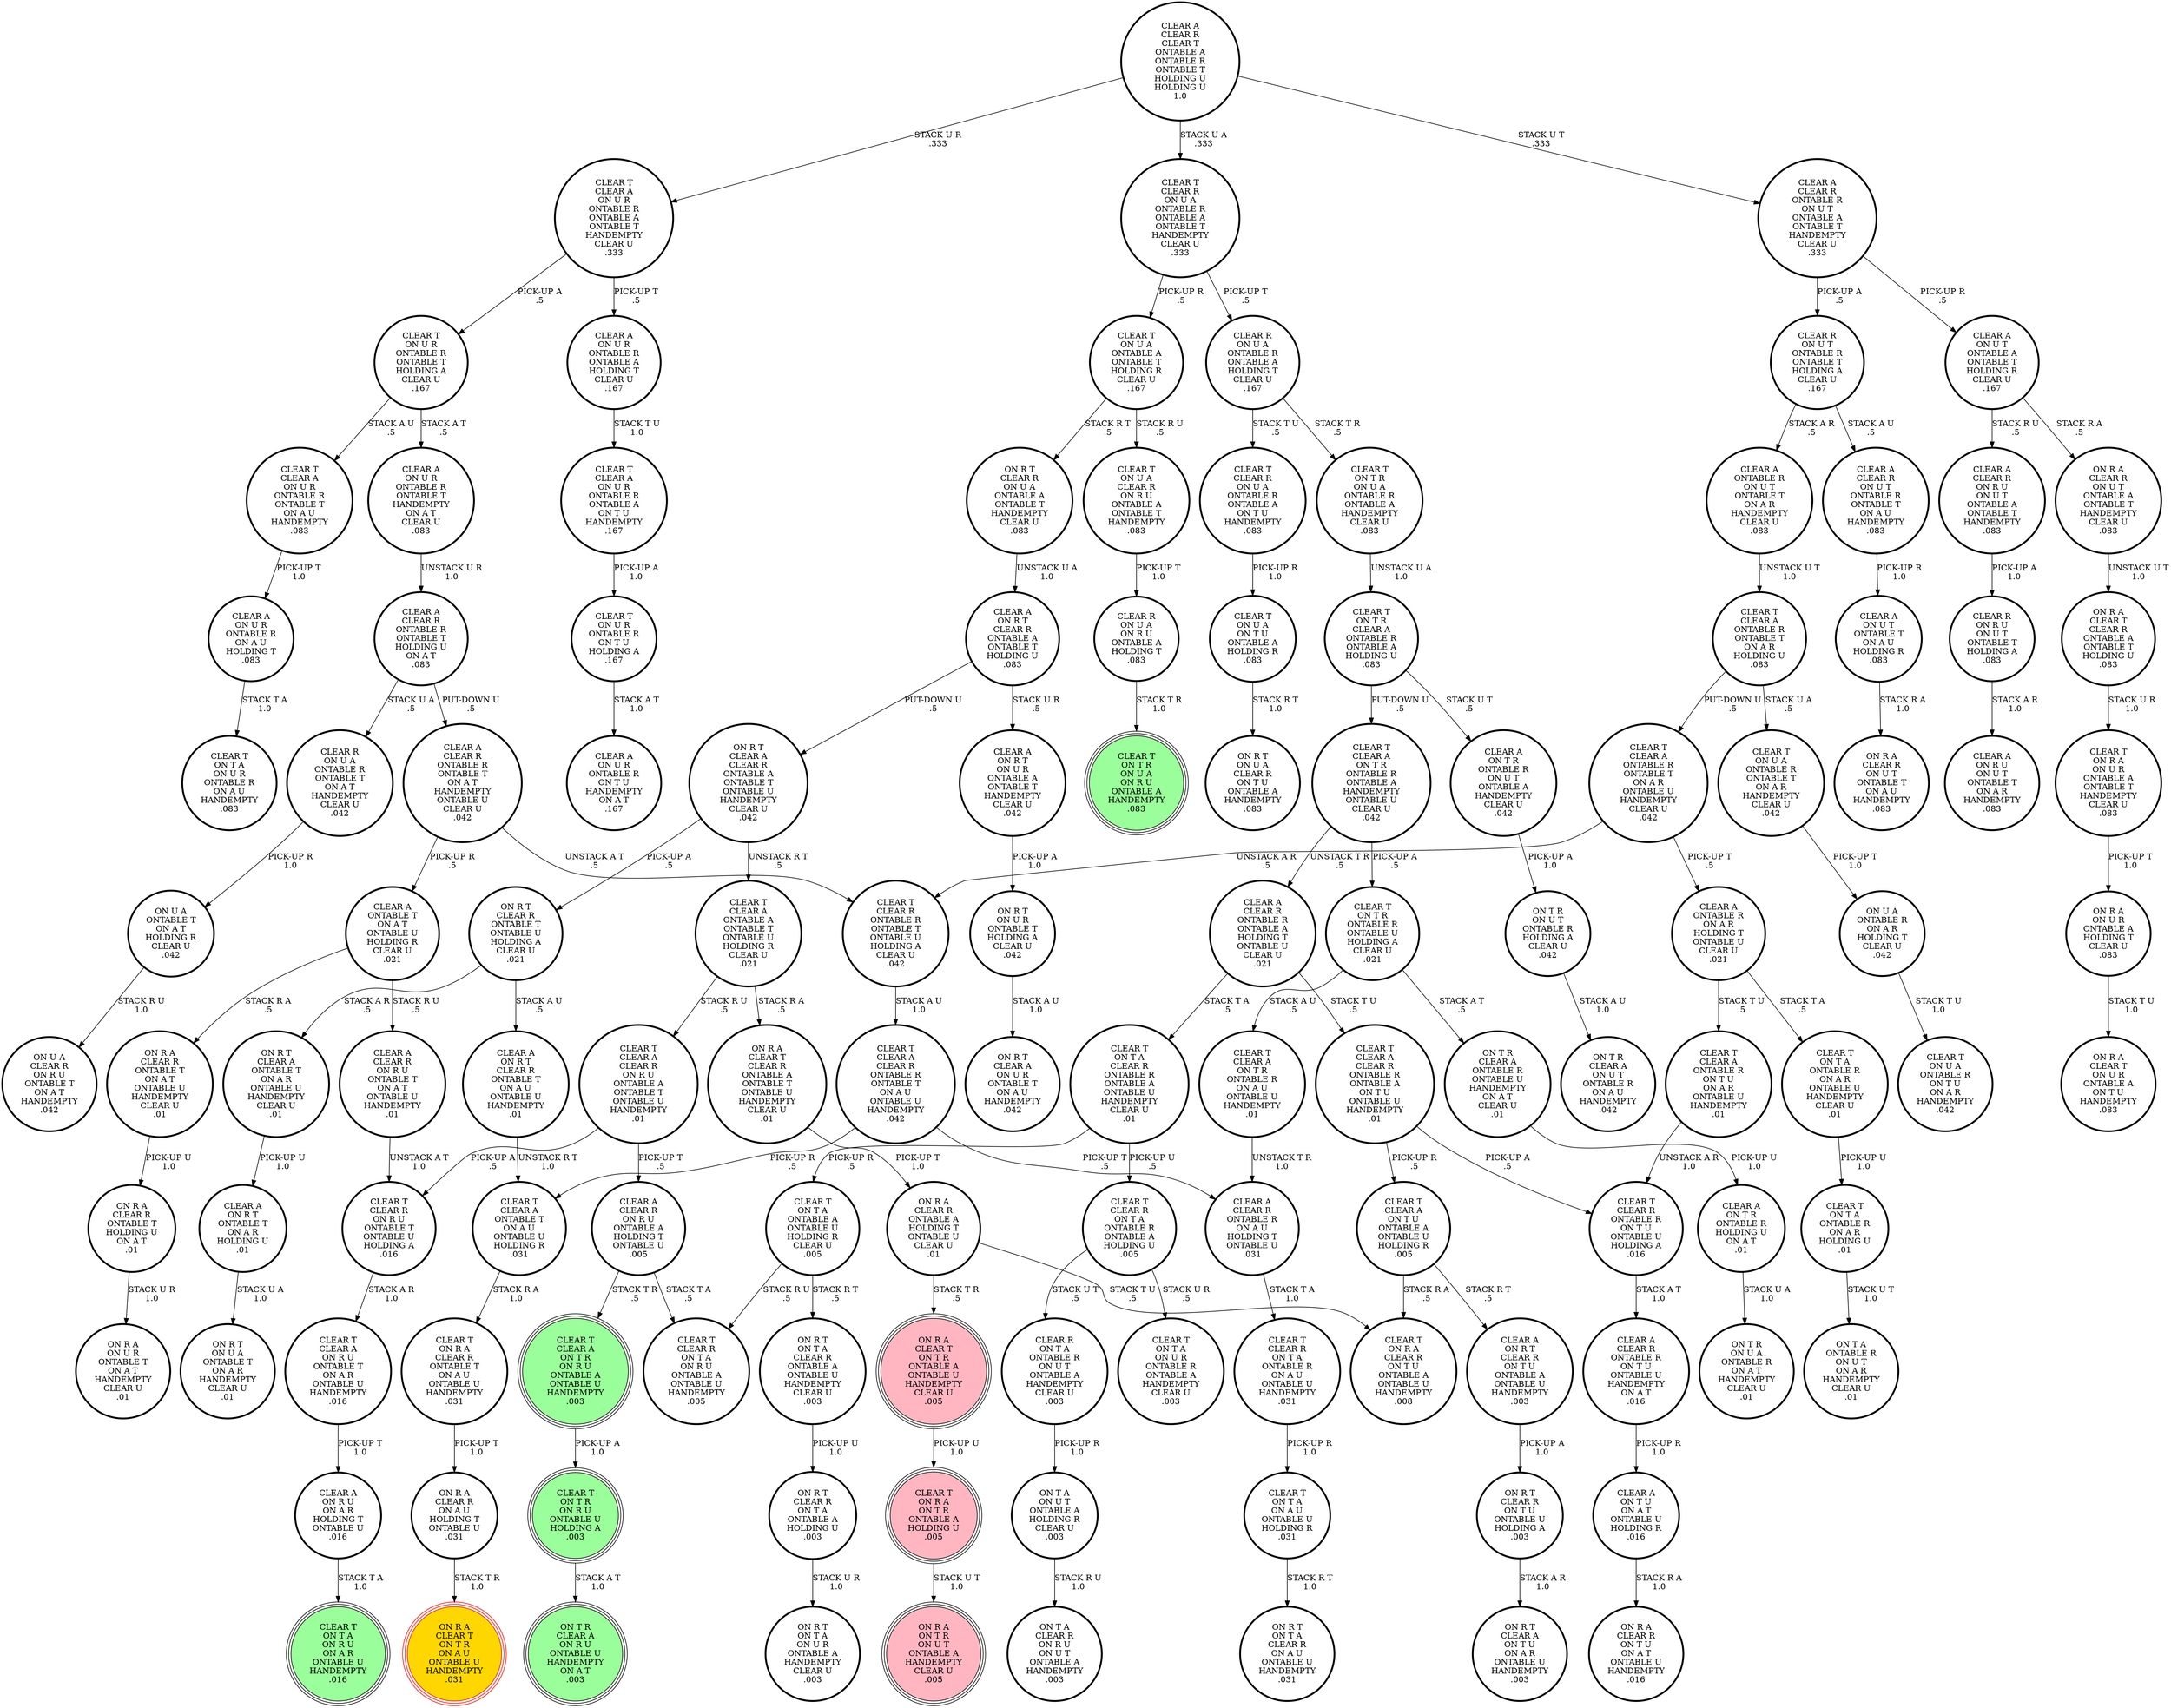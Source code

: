 digraph {
"CLEAR A\nON U R\nONTABLE R\nON A U\nHOLDING T\n.083\n" -> "CLEAR T\nON T A\nON U R\nONTABLE R\nON A U\nHANDEMPTY\n.083\n"[label="STACK T A\n1.0\n"];
"CLEAR T\nCLEAR A\nCLEAR R\nONTABLE R\nONTABLE A\nON T U\nONTABLE U\nHANDEMPTY\n.01\n" -> "CLEAR T\nCLEAR A\nON T U\nONTABLE A\nONTABLE U\nHOLDING R\n.005\n"[label="PICK-UP R\n.5\n"];
"CLEAR T\nCLEAR A\nCLEAR R\nONTABLE R\nONTABLE A\nON T U\nONTABLE U\nHANDEMPTY\n.01\n" -> "CLEAR T\nCLEAR R\nONTABLE R\nON T U\nONTABLE U\nHOLDING A\n.016\n"[label="PICK-UP A\n.5\n"];
"CLEAR A\nCLEAR R\nONTABLE R\nON T U\nONTABLE U\nHANDEMPTY\nON A T\n.016\n" -> "CLEAR A\nON T U\nON A T\nONTABLE U\nHOLDING R\n.016\n"[label="PICK-UP R\n1.0\n"];
"CLEAR T\nCLEAR A\nONTABLE A\nONTABLE T\nONTABLE U\nHOLDING R\nCLEAR U\n.021\n" -> "ON R A\nCLEAR T\nCLEAR R\nONTABLE A\nONTABLE T\nONTABLE U\nHANDEMPTY\nCLEAR U\n.01\n"[label="STACK R A\n.5\n"];
"CLEAR T\nCLEAR A\nONTABLE A\nONTABLE T\nONTABLE U\nHOLDING R\nCLEAR U\n.021\n" -> "CLEAR T\nCLEAR A\nCLEAR R\nON R U\nONTABLE A\nONTABLE T\nONTABLE U\nHANDEMPTY\n.01\n"[label="STACK R U\n.5\n"];
"ON T R\nON U T\nONTABLE R\nHOLDING A\nCLEAR U\n.042\n" -> "ON T R\nCLEAR A\nON U T\nONTABLE R\nON A U\nHANDEMPTY\n.042\n"[label="STACK A U\n1.0\n"];
"CLEAR A\nCLEAR R\nONTABLE R\nON U T\nONTABLE A\nONTABLE T\nHANDEMPTY\nCLEAR U\n.333\n" -> "CLEAR R\nON U T\nONTABLE R\nONTABLE T\nHOLDING A\nCLEAR U\n.167\n"[label="PICK-UP A\n.5\n"];
"CLEAR A\nCLEAR R\nONTABLE R\nON U T\nONTABLE A\nONTABLE T\nHANDEMPTY\nCLEAR U\n.333\n" -> "CLEAR A\nON U T\nONTABLE A\nONTABLE T\nHOLDING R\nCLEAR U\n.167\n"[label="PICK-UP R\n.5\n"];
"CLEAR T\nCLEAR A\nCLEAR R\nON R U\nONTABLE A\nONTABLE T\nONTABLE U\nHANDEMPTY\n.01\n" -> "CLEAR A\nCLEAR R\nON R U\nONTABLE A\nHOLDING T\nONTABLE U\n.005\n"[label="PICK-UP T\n.5\n"];
"CLEAR T\nCLEAR A\nCLEAR R\nON R U\nONTABLE A\nONTABLE T\nONTABLE U\nHANDEMPTY\n.01\n" -> "CLEAR T\nCLEAR R\nON R U\nONTABLE T\nONTABLE U\nHOLDING A\n.016\n"[label="PICK-UP A\n.5\n"];
"CLEAR T\nCLEAR A\nON T R\nONTABLE R\nON A U\nONTABLE U\nHANDEMPTY\n.01\n" -> "CLEAR A\nCLEAR R\nONTABLE R\nON A U\nHOLDING T\nONTABLE U\n.031\n"[label="UNSTACK T R\n1.0\n"];
"CLEAR A\nCLEAR R\nON R U\nON U T\nONTABLE A\nONTABLE T\nHANDEMPTY\n.083\n" -> "CLEAR R\nON R U\nON U T\nONTABLE T\nHOLDING A\n.083\n"[label="PICK-UP A\n1.0\n"];
"CLEAR R\nON U A\nON R U\nONTABLE A\nHOLDING T\n.083\n" -> "CLEAR T\nON T R\nON U A\nON R U\nONTABLE A\nHANDEMPTY\n.083\n"[label="STACK T R\n1.0\n"];
"ON R A\nCLEAR T\nCLEAR R\nONTABLE A\nONTABLE T\nONTABLE U\nHANDEMPTY\nCLEAR U\n.01\n" -> "ON R A\nCLEAR R\nONTABLE A\nHOLDING T\nONTABLE U\nCLEAR U\n.01\n"[label="PICK-UP T\n1.0\n"];
"ON R A\nCLEAR R\nONTABLE T\nHOLDING U\nON A T\n.01\n" -> "ON R A\nON U R\nONTABLE T\nON A T\nHANDEMPTY\nCLEAR U\n.01\n"[label="STACK U R\n1.0\n"];
"CLEAR A\nON T U\nON A T\nONTABLE U\nHOLDING R\n.016\n" -> "ON R A\nCLEAR R\nON T U\nON A T\nONTABLE U\nHANDEMPTY\n.016\n"[label="STACK R A\n1.0\n"];
"CLEAR T\nON U A\nONTABLE R\nONTABLE T\nON A R\nHANDEMPTY\nCLEAR U\n.042\n" -> "ON U A\nONTABLE R\nON A R\nHOLDING T\nCLEAR U\n.042\n"[label="PICK-UP T\n1.0\n"];
"CLEAR T\nON U A\nCLEAR R\nON R U\nONTABLE A\nONTABLE T\nHANDEMPTY\n.083\n" -> "CLEAR R\nON U A\nON R U\nONTABLE A\nHOLDING T\n.083\n"[label="PICK-UP T\n1.0\n"];
"CLEAR R\nON R U\nON U T\nONTABLE T\nHOLDING A\n.083\n" -> "CLEAR A\nON R U\nON U T\nONTABLE T\nON A R\nHANDEMPTY\n.083\n"[label="STACK A R\n1.0\n"];
"CLEAR T\nON T A\nONTABLE A\nONTABLE U\nHOLDING R\nCLEAR U\n.005\n" -> "ON R T\nON T A\nCLEAR R\nONTABLE A\nONTABLE U\nHANDEMPTY\nCLEAR U\n.003\n"[label="STACK R T\n.5\n"];
"CLEAR T\nON T A\nONTABLE A\nONTABLE U\nHOLDING R\nCLEAR U\n.005\n" -> "CLEAR T\nCLEAR R\nON T A\nON R U\nONTABLE A\nONTABLE U\nHANDEMPTY\n.005\n"[label="STACK R U\n.5\n"];
"CLEAR T\nCLEAR R\nON U A\nONTABLE R\nONTABLE A\nON T U\nHANDEMPTY\n.083\n" -> "CLEAR T\nON U A\nON T U\nONTABLE A\nHOLDING R\n.083\n"[label="PICK-UP R\n1.0\n"];
"CLEAR A\nONTABLE R\nON A R\nHOLDING T\nONTABLE U\nCLEAR U\n.021\n" -> "CLEAR T\nCLEAR A\nONTABLE R\nON T U\nON A R\nONTABLE U\nHANDEMPTY\n.01\n"[label="STACK T U\n.5\n"];
"CLEAR A\nONTABLE R\nON A R\nHOLDING T\nONTABLE U\nCLEAR U\n.021\n" -> "CLEAR T\nON T A\nONTABLE R\nON A R\nONTABLE U\nHANDEMPTY\nCLEAR U\n.01\n"[label="STACK T A\n.5\n"];
"CLEAR A\nONTABLE R\nON U T\nONTABLE T\nON A R\nHANDEMPTY\nCLEAR U\n.083\n" -> "CLEAR T\nCLEAR A\nONTABLE R\nONTABLE T\nON A R\nHOLDING U\n.083\n"[label="UNSTACK U T\n1.0\n"];
"CLEAR T\nON T A\nONTABLE R\nON A R\nHOLDING U\n.01\n" -> "ON T A\nONTABLE R\nON U T\nON A R\nHANDEMPTY\nCLEAR U\n.01\n"[label="STACK U T\n1.0\n"];
"ON R A\nCLEAR T\nON T R\nONTABLE A\nONTABLE U\nHANDEMPTY\nCLEAR U\n.005\n" -> "CLEAR T\nON R A\nON T R\nONTABLE A\nHOLDING U\n.005\n"[label="PICK-UP U\n1.0\n"];
"ON R T\nCLEAR A\nCLEAR R\nONTABLE A\nONTABLE T\nONTABLE U\nHANDEMPTY\nCLEAR U\n.042\n" -> "ON R T\nCLEAR R\nONTABLE T\nONTABLE U\nHOLDING A\nCLEAR U\n.021\n"[label="PICK-UP A\n.5\n"];
"ON R T\nCLEAR A\nCLEAR R\nONTABLE A\nONTABLE T\nONTABLE U\nHANDEMPTY\nCLEAR U\n.042\n" -> "CLEAR T\nCLEAR A\nONTABLE A\nONTABLE T\nONTABLE U\nHOLDING R\nCLEAR U\n.021\n"[label="UNSTACK R T\n.5\n"];
"CLEAR T\nCLEAR A\nON U R\nONTABLE R\nONTABLE T\nON A U\nHANDEMPTY\n.083\n" -> "CLEAR A\nON U R\nONTABLE R\nON A U\nHOLDING T\n.083\n"[label="PICK-UP T\n1.0\n"];
"CLEAR T\nCLEAR A\nONTABLE R\nONTABLE T\nON A R\nHOLDING U\n.083\n" -> "CLEAR T\nCLEAR A\nONTABLE R\nONTABLE T\nON A R\nONTABLE U\nHANDEMPTY\nCLEAR U\n.042\n"[label="PUT-DOWN U\n.5\n"];
"CLEAR T\nCLEAR A\nONTABLE R\nONTABLE T\nON A R\nHOLDING U\n.083\n" -> "CLEAR T\nON U A\nONTABLE R\nONTABLE T\nON A R\nHANDEMPTY\nCLEAR U\n.042\n"[label="STACK U A\n.5\n"];
"CLEAR A\nCLEAR R\nON U T\nONTABLE R\nONTABLE T\nON A U\nHANDEMPTY\n.083\n" -> "CLEAR A\nON U T\nONTABLE T\nON A U\nHOLDING R\n.083\n"[label="PICK-UP R\n1.0\n"];
"CLEAR R\nON T A\nONTABLE R\nON U T\nONTABLE A\nHANDEMPTY\nCLEAR U\n.003\n" -> "ON T A\nON U T\nONTABLE A\nHOLDING R\nCLEAR U\n.003\n"[label="PICK-UP R\n1.0\n"];
"CLEAR A\nCLEAR R\nON R U\nONTABLE A\nHOLDING T\nONTABLE U\n.005\n" -> "CLEAR T\nCLEAR A\nON T R\nON R U\nONTABLE A\nONTABLE U\nHANDEMPTY\n.003\n"[label="STACK T R\n.5\n"];
"CLEAR A\nCLEAR R\nON R U\nONTABLE A\nHOLDING T\nONTABLE U\n.005\n" -> "CLEAR T\nCLEAR R\nON T A\nON R U\nONTABLE A\nONTABLE U\nHANDEMPTY\n.005\n"[label="STACK T A\n.5\n"];
"CLEAR A\nON R T\nON U R\nONTABLE A\nONTABLE T\nHANDEMPTY\nCLEAR U\n.042\n" -> "ON R T\nON U R\nONTABLE T\nHOLDING A\nCLEAR U\n.042\n"[label="PICK-UP A\n1.0\n"];
"CLEAR T\nON T R\nON R U\nONTABLE U\nHOLDING A\n.003\n" -> "ON T R\nCLEAR A\nON R U\nONTABLE U\nHANDEMPTY\nON A T\n.003\n"[label="STACK A T\n1.0\n"];
"ON R A\nCLEAR T\nCLEAR R\nONTABLE A\nONTABLE T\nHOLDING U\n.083\n" -> "CLEAR T\nON R A\nON U R\nONTABLE A\nONTABLE T\nHANDEMPTY\nCLEAR U\n.083\n"[label="STACK U R\n1.0\n"];
"CLEAR T\nON T A\nON A U\nONTABLE U\nHOLDING R\n.031\n" -> "ON R T\nON T A\nCLEAR R\nON A U\nONTABLE U\nHANDEMPTY\n.031\n"[label="STACK R T\n1.0\n"];
"CLEAR R\nON U A\nONTABLE R\nONTABLE T\nON A T\nHANDEMPTY\nCLEAR U\n.042\n" -> "ON U A\nONTABLE T\nON A T\nHOLDING R\nCLEAR U\n.042\n"[label="PICK-UP R\n1.0\n"];
"CLEAR T\nON R A\nCLEAR R\nONTABLE T\nON A U\nONTABLE U\nHANDEMPTY\n.031\n" -> "ON R A\nCLEAR R\nON A U\nHOLDING T\nONTABLE U\n.031\n"[label="PICK-UP T\n1.0\n"];
"CLEAR T\nON U R\nONTABLE R\nONTABLE T\nHOLDING A\nCLEAR U\n.167\n" -> "CLEAR A\nON U R\nONTABLE R\nONTABLE T\nHANDEMPTY\nON A T\nCLEAR U\n.083\n"[label="STACK A T\n.5\n"];
"CLEAR T\nON U R\nONTABLE R\nONTABLE T\nHOLDING A\nCLEAR U\n.167\n" -> "CLEAR T\nCLEAR A\nON U R\nONTABLE R\nONTABLE T\nON A U\nHANDEMPTY\n.083\n"[label="STACK A U\n.5\n"];
"CLEAR T\nON T A\nONTABLE R\nON A R\nONTABLE U\nHANDEMPTY\nCLEAR U\n.01\n" -> "CLEAR T\nON T A\nONTABLE R\nON A R\nHOLDING U\n.01\n"[label="PICK-UP U\n1.0\n"];
"ON R T\nCLEAR A\nONTABLE T\nON A R\nONTABLE U\nHANDEMPTY\nCLEAR U\n.01\n" -> "CLEAR A\nON R T\nONTABLE T\nON A R\nHOLDING U\n.01\n"[label="PICK-UP U\n1.0\n"];
"CLEAR A\nON U T\nONTABLE T\nON A U\nHOLDING R\n.083\n" -> "ON R A\nCLEAR R\nON U T\nONTABLE T\nON A U\nHANDEMPTY\n.083\n"[label="STACK R A\n1.0\n"];
"ON R T\nCLEAR R\nON T U\nONTABLE U\nHOLDING A\n.003\n" -> "ON R T\nCLEAR A\nON T U\nON A R\nONTABLE U\nHANDEMPTY\n.003\n"[label="STACK A R\n1.0\n"];
"CLEAR A\nCLEAR R\nONTABLE R\nONTABLE T\nHOLDING U\nON A T\n.083\n" -> "CLEAR R\nON U A\nONTABLE R\nONTABLE T\nON A T\nHANDEMPTY\nCLEAR U\n.042\n"[label="STACK U A\n.5\n"];
"CLEAR A\nCLEAR R\nONTABLE R\nONTABLE T\nHOLDING U\nON A T\n.083\n" -> "CLEAR A\nCLEAR R\nONTABLE R\nONTABLE T\nON A T\nHANDEMPTY\nONTABLE U\nCLEAR U\n.042\n"[label="PUT-DOWN U\n.5\n"];
"CLEAR A\nON U T\nONTABLE A\nONTABLE T\nHOLDING R\nCLEAR U\n.167\n" -> "ON R A\nCLEAR R\nON U T\nONTABLE A\nONTABLE T\nHANDEMPTY\nCLEAR U\n.083\n"[label="STACK R A\n.5\n"];
"CLEAR A\nON U T\nONTABLE A\nONTABLE T\nHOLDING R\nCLEAR U\n.167\n" -> "CLEAR A\nCLEAR R\nON R U\nON U T\nONTABLE A\nONTABLE T\nHANDEMPTY\n.083\n"[label="STACK R U\n.5\n"];
"CLEAR T\nCLEAR A\nCLEAR R\nONTABLE R\nONTABLE T\nON A U\nONTABLE U\nHANDEMPTY\n.042\n" -> "CLEAR A\nCLEAR R\nONTABLE R\nON A U\nHOLDING T\nONTABLE U\n.031\n"[label="PICK-UP T\n.5\n"];
"CLEAR T\nCLEAR A\nCLEAR R\nONTABLE R\nONTABLE T\nON A U\nONTABLE U\nHANDEMPTY\n.042\n" -> "CLEAR T\nCLEAR A\nONTABLE T\nON A U\nONTABLE U\nHOLDING R\n.031\n"[label="PICK-UP R\n.5\n"];
"CLEAR A\nON R U\nON A R\nHOLDING T\nONTABLE U\n.016\n" -> "CLEAR T\nON T A\nON R U\nON A R\nONTABLE U\nHANDEMPTY\n.016\n"[label="STACK T A\n1.0\n"];
"CLEAR T\nCLEAR R\nONTABLE R\nONTABLE T\nONTABLE U\nHOLDING A\nCLEAR U\n.042\n" -> "CLEAR T\nCLEAR A\nCLEAR R\nONTABLE R\nONTABLE T\nON A U\nONTABLE U\nHANDEMPTY\n.042\n"[label="STACK A U\n1.0\n"];
"CLEAR A\nON U R\nONTABLE R\nONTABLE T\nHANDEMPTY\nON A T\nCLEAR U\n.083\n" -> "CLEAR A\nCLEAR R\nONTABLE R\nONTABLE T\nHOLDING U\nON A T\n.083\n"[label="UNSTACK U R\n1.0\n"];
"CLEAR A\nON T R\nONTABLE R\nON U T\nONTABLE A\nHANDEMPTY\nCLEAR U\n.042\n" -> "ON T R\nON U T\nONTABLE R\nHOLDING A\nCLEAR U\n.042\n"[label="PICK-UP A\n1.0\n"];
"CLEAR A\nCLEAR R\nONTABLE R\nONTABLE A\nHOLDING T\nONTABLE U\nCLEAR U\n.021\n" -> "CLEAR T\nON T A\nCLEAR R\nONTABLE R\nONTABLE A\nONTABLE U\nHANDEMPTY\nCLEAR U\n.01\n"[label="STACK T A\n.5\n"];
"CLEAR A\nCLEAR R\nONTABLE R\nONTABLE A\nHOLDING T\nONTABLE U\nCLEAR U\n.021\n" -> "CLEAR T\nCLEAR A\nCLEAR R\nONTABLE R\nONTABLE A\nON T U\nONTABLE U\nHANDEMPTY\n.01\n"[label="STACK T U\n.5\n"];
"CLEAR A\nONTABLE T\nON A T\nONTABLE U\nHOLDING R\nCLEAR U\n.021\n" -> "ON R A\nCLEAR R\nONTABLE T\nON A T\nONTABLE U\nHANDEMPTY\nCLEAR U\n.01\n"[label="STACK R A\n.5\n"];
"CLEAR A\nONTABLE T\nON A T\nONTABLE U\nHOLDING R\nCLEAR U\n.021\n" -> "CLEAR A\nCLEAR R\nON R U\nONTABLE T\nON A T\nONTABLE U\nHANDEMPTY\n.01\n"[label="STACK R U\n.5\n"];
"CLEAR T\nCLEAR A\nON R U\nONTABLE T\nON A R\nONTABLE U\nHANDEMPTY\n.016\n" -> "CLEAR A\nON R U\nON A R\nHOLDING T\nONTABLE U\n.016\n"[label="PICK-UP T\n1.0\n"];
"ON R A\nCLEAR R\nON A U\nHOLDING T\nONTABLE U\n.031\n" -> "ON R A\nCLEAR T\nON T R\nON A U\nONTABLE U\nHANDEMPTY\n.031\n"[label="STACK T R\n1.0\n"];
"CLEAR A\nCLEAR R\nCLEAR T\nONTABLE A\nONTABLE R\nONTABLE T\nHOLDING U\nHOLDING U\n1.0\n" -> "CLEAR T\nCLEAR A\nON U R\nONTABLE R\nONTABLE A\nONTABLE T\nHANDEMPTY\nCLEAR U\n.333\n"[label="STACK U R\n.333\n"];
"CLEAR A\nCLEAR R\nCLEAR T\nONTABLE A\nONTABLE R\nONTABLE T\nHOLDING U\nHOLDING U\n1.0\n" -> "CLEAR T\nCLEAR R\nON U A\nONTABLE R\nONTABLE A\nONTABLE T\nHANDEMPTY\nCLEAR U\n.333\n"[label="STACK U A\n.333\n"];
"CLEAR A\nCLEAR R\nCLEAR T\nONTABLE A\nONTABLE R\nONTABLE T\nHOLDING U\nHOLDING U\n1.0\n" -> "CLEAR A\nCLEAR R\nONTABLE R\nON U T\nONTABLE A\nONTABLE T\nHANDEMPTY\nCLEAR U\n.333\n"[label="STACK U T\n.333\n"];
"ON R T\nCLEAR R\nON T A\nONTABLE A\nHOLDING U\n.003\n" -> "ON R T\nON T A\nON U R\nONTABLE A\nHANDEMPTY\nCLEAR U\n.003\n"[label="STACK U R\n1.0\n"];
"CLEAR T\nON R A\nON T R\nONTABLE A\nHOLDING U\n.005\n" -> "ON R A\nON T R\nON U T\nONTABLE A\nHANDEMPTY\nCLEAR U\n.005\n"[label="STACK U T\n1.0\n"];
"CLEAR T\nON U R\nONTABLE R\nON T U\nHOLDING A\n.167\n" -> "CLEAR A\nON U R\nONTABLE R\nON T U\nHANDEMPTY\nON A T\n.167\n"[label="STACK A T\n1.0\n"];
"CLEAR A\nCLEAR R\nON R U\nONTABLE T\nON A T\nONTABLE U\nHANDEMPTY\n.01\n" -> "CLEAR T\nCLEAR R\nON R U\nONTABLE T\nONTABLE U\nHOLDING A\n.016\n"[label="UNSTACK A T\n1.0\n"];
"CLEAR T\nCLEAR R\nON T A\nONTABLE R\nON A U\nONTABLE U\nHANDEMPTY\n.031\n" -> "CLEAR T\nON T A\nON A U\nONTABLE U\nHOLDING R\n.031\n"[label="PICK-UP R\n1.0\n"];
"ON U A\nONTABLE R\nON A R\nHOLDING T\nCLEAR U\n.042\n" -> "CLEAR T\nON U A\nONTABLE R\nON T U\nON A R\nHANDEMPTY\n.042\n"[label="STACK T U\n1.0\n"];
"CLEAR T\nCLEAR A\nON T U\nONTABLE A\nONTABLE U\nHOLDING R\n.005\n" -> "CLEAR T\nON R A\nCLEAR R\nON T U\nONTABLE A\nONTABLE U\nHANDEMPTY\n.008\n"[label="STACK R A\n.5\n"];
"CLEAR T\nCLEAR A\nON T U\nONTABLE A\nONTABLE U\nHOLDING R\n.005\n" -> "CLEAR A\nON R T\nCLEAR R\nON T U\nONTABLE A\nONTABLE U\nHANDEMPTY\n.003\n"[label="STACK R T\n.5\n"];
"CLEAR T\nCLEAR A\nONTABLE R\nONTABLE T\nON A R\nONTABLE U\nHANDEMPTY\nCLEAR U\n.042\n" -> "CLEAR A\nONTABLE R\nON A R\nHOLDING T\nONTABLE U\nCLEAR U\n.021\n"[label="PICK-UP T\n.5\n"];
"CLEAR T\nCLEAR A\nONTABLE R\nONTABLE T\nON A R\nONTABLE U\nHANDEMPTY\nCLEAR U\n.042\n" -> "CLEAR T\nCLEAR R\nONTABLE R\nONTABLE T\nONTABLE U\nHOLDING A\nCLEAR U\n.042\n"[label="UNSTACK A R\n.5\n"];
"CLEAR T\nCLEAR R\nON T A\nONTABLE R\nONTABLE A\nHOLDING U\n.005\n" -> "CLEAR T\nON T A\nON U R\nONTABLE R\nONTABLE A\nHANDEMPTY\nCLEAR U\n.003\n"[label="STACK U R\n.5\n"];
"CLEAR T\nCLEAR R\nON T A\nONTABLE R\nONTABLE A\nHOLDING U\n.005\n" -> "CLEAR R\nON T A\nONTABLE R\nON U T\nONTABLE A\nHANDEMPTY\nCLEAR U\n.003\n"[label="STACK U T\n.5\n"];
"CLEAR T\nCLEAR A\nONTABLE T\nON A U\nONTABLE U\nHOLDING R\n.031\n" -> "CLEAR T\nON R A\nCLEAR R\nONTABLE T\nON A U\nONTABLE U\nHANDEMPTY\n.031\n"[label="STACK R A\n1.0\n"];
"CLEAR T\nCLEAR A\nON U R\nONTABLE R\nONTABLE A\nONTABLE T\nHANDEMPTY\nCLEAR U\n.333\n" -> "CLEAR T\nON U R\nONTABLE R\nONTABLE T\nHOLDING A\nCLEAR U\n.167\n"[label="PICK-UP A\n.5\n"];
"CLEAR T\nCLEAR A\nON U R\nONTABLE R\nONTABLE A\nONTABLE T\nHANDEMPTY\nCLEAR U\n.333\n" -> "CLEAR A\nON U R\nONTABLE R\nONTABLE A\nHOLDING T\nCLEAR U\n.167\n"[label="PICK-UP T\n.5\n"];
"ON R A\nCLEAR R\nONTABLE A\nHOLDING T\nONTABLE U\nCLEAR U\n.01\n" -> "ON R A\nCLEAR T\nON T R\nONTABLE A\nONTABLE U\nHANDEMPTY\nCLEAR U\n.005\n"[label="STACK T R\n.5\n"];
"ON R A\nCLEAR R\nONTABLE A\nHOLDING T\nONTABLE U\nCLEAR U\n.01\n" -> "CLEAR T\nON R A\nCLEAR R\nON T U\nONTABLE A\nONTABLE U\nHANDEMPTY\n.008\n"[label="STACK T U\n.5\n"];
"CLEAR T\nON T A\nCLEAR R\nONTABLE R\nONTABLE A\nONTABLE U\nHANDEMPTY\nCLEAR U\n.01\n" -> "CLEAR T\nCLEAR R\nON T A\nONTABLE R\nONTABLE A\nHOLDING U\n.005\n"[label="PICK-UP U\n.5\n"];
"CLEAR T\nON T A\nCLEAR R\nONTABLE R\nONTABLE A\nONTABLE U\nHANDEMPTY\nCLEAR U\n.01\n" -> "CLEAR T\nON T A\nONTABLE A\nONTABLE U\nHOLDING R\nCLEAR U\n.005\n"[label="PICK-UP R\n.5\n"];
"CLEAR T\nON T R\nCLEAR A\nONTABLE R\nONTABLE A\nHOLDING U\n.083\n" -> "CLEAR T\nCLEAR A\nON T R\nONTABLE R\nONTABLE A\nHANDEMPTY\nONTABLE U\nCLEAR U\n.042\n"[label="PUT-DOWN U\n.5\n"];
"CLEAR T\nON T R\nCLEAR A\nONTABLE R\nONTABLE A\nHOLDING U\n.083\n" -> "CLEAR A\nON T R\nONTABLE R\nON U T\nONTABLE A\nHANDEMPTY\nCLEAR U\n.042\n"[label="STACK U T\n.5\n"];
"CLEAR T\nCLEAR A\nON T R\nONTABLE R\nONTABLE A\nHANDEMPTY\nONTABLE U\nCLEAR U\n.042\n" -> "CLEAR A\nCLEAR R\nONTABLE R\nONTABLE A\nHOLDING T\nONTABLE U\nCLEAR U\n.021\n"[label="UNSTACK T R\n.5\n"];
"CLEAR T\nCLEAR A\nON T R\nONTABLE R\nONTABLE A\nHANDEMPTY\nONTABLE U\nCLEAR U\n.042\n" -> "CLEAR T\nON T R\nONTABLE R\nONTABLE U\nHOLDING A\nCLEAR U\n.021\n"[label="PICK-UP A\n.5\n"];
"CLEAR A\nON R T\nCLEAR R\nON T U\nONTABLE A\nONTABLE U\nHANDEMPTY\n.003\n" -> "ON R T\nCLEAR R\nON T U\nONTABLE U\nHOLDING A\n.003\n"[label="PICK-UP A\n1.0\n"];
"ON U A\nONTABLE T\nON A T\nHOLDING R\nCLEAR U\n.042\n" -> "ON U A\nCLEAR R\nON R U\nONTABLE T\nON A T\nHANDEMPTY\n.042\n"[label="STACK R U\n1.0\n"];
"CLEAR R\nON U T\nONTABLE R\nONTABLE T\nHOLDING A\nCLEAR U\n.167\n" -> "CLEAR A\nONTABLE R\nON U T\nONTABLE T\nON A R\nHANDEMPTY\nCLEAR U\n.083\n"[label="STACK A R\n.5\n"];
"CLEAR R\nON U T\nONTABLE R\nONTABLE T\nHOLDING A\nCLEAR U\n.167\n" -> "CLEAR A\nCLEAR R\nON U T\nONTABLE R\nONTABLE T\nON A U\nHANDEMPTY\n.083\n"[label="STACK A U\n.5\n"];
"CLEAR T\nCLEAR R\nONTABLE R\nON T U\nONTABLE U\nHOLDING A\n.016\n" -> "CLEAR A\nCLEAR R\nONTABLE R\nON T U\nONTABLE U\nHANDEMPTY\nON A T\n.016\n"[label="STACK A T\n1.0\n"];
"ON T R\nCLEAR A\nONTABLE R\nONTABLE U\nHANDEMPTY\nON A T\nCLEAR U\n.01\n" -> "CLEAR A\nON T R\nONTABLE R\nHOLDING U\nON A T\n.01\n"[label="PICK-UP U\n1.0\n"];
"CLEAR A\nON U R\nONTABLE R\nONTABLE A\nHOLDING T\nCLEAR U\n.167\n" -> "CLEAR T\nCLEAR A\nON U R\nONTABLE R\nONTABLE A\nON T U\nHANDEMPTY\n.167\n"[label="STACK T U\n1.0\n"];
"ON R T\nON U R\nONTABLE T\nHOLDING A\nCLEAR U\n.042\n" -> "ON R T\nCLEAR A\nON U R\nONTABLE T\nON A U\nHANDEMPTY\n.042\n"[label="STACK A U\n1.0\n"];
"CLEAR A\nON R T\nCLEAR R\nONTABLE T\nON A U\nONTABLE U\nHANDEMPTY\n.01\n" -> "CLEAR T\nCLEAR A\nONTABLE T\nON A U\nONTABLE U\nHOLDING R\n.031\n"[label="UNSTACK R T\n1.0\n"];
"CLEAR T\nCLEAR A\nON T R\nON R U\nONTABLE A\nONTABLE U\nHANDEMPTY\n.003\n" -> "CLEAR T\nON T R\nON R U\nONTABLE U\nHOLDING A\n.003\n"[label="PICK-UP A\n1.0\n"];
"CLEAR T\nON U A\nON T U\nONTABLE A\nHOLDING R\n.083\n" -> "ON R T\nON U A\nCLEAR R\nON T U\nONTABLE A\nHANDEMPTY\n.083\n"[label="STACK R T\n1.0\n"];
"ON R A\nCLEAR R\nONTABLE T\nON A T\nONTABLE U\nHANDEMPTY\nCLEAR U\n.01\n" -> "ON R A\nCLEAR R\nONTABLE T\nHOLDING U\nON A T\n.01\n"[label="PICK-UP U\n1.0\n"];
"CLEAR T\nCLEAR R\nON R U\nONTABLE T\nONTABLE U\nHOLDING A\n.016\n" -> "CLEAR T\nCLEAR A\nON R U\nONTABLE T\nON A R\nONTABLE U\nHANDEMPTY\n.016\n"[label="STACK A R\n1.0\n"];
"CLEAR R\nON U A\nONTABLE R\nONTABLE A\nHOLDING T\nCLEAR U\n.167\n" -> "CLEAR T\nCLEAR R\nON U A\nONTABLE R\nONTABLE A\nON T U\nHANDEMPTY\n.083\n"[label="STACK T U\n.5\n"];
"CLEAR R\nON U A\nONTABLE R\nONTABLE A\nHOLDING T\nCLEAR U\n.167\n" -> "CLEAR T\nON T R\nON U A\nONTABLE R\nONTABLE A\nHANDEMPTY\nCLEAR U\n.083\n"[label="STACK T R\n.5\n"];
"CLEAR T\nCLEAR A\nON U R\nONTABLE R\nONTABLE A\nON T U\nHANDEMPTY\n.167\n" -> "CLEAR T\nON U R\nONTABLE R\nON T U\nHOLDING A\n.167\n"[label="PICK-UP A\n1.0\n"];
"ON R A\nON U R\nONTABLE A\nHOLDING T\nCLEAR U\n.083\n" -> "ON R A\nCLEAR T\nON U R\nONTABLE A\nON T U\nHANDEMPTY\n.083\n"[label="STACK T U\n1.0\n"];
"CLEAR T\nCLEAR R\nON U A\nONTABLE R\nONTABLE A\nONTABLE T\nHANDEMPTY\nCLEAR U\n.333\n" -> "CLEAR R\nON U A\nONTABLE R\nONTABLE A\nHOLDING T\nCLEAR U\n.167\n"[label="PICK-UP T\n.5\n"];
"CLEAR T\nCLEAR R\nON U A\nONTABLE R\nONTABLE A\nONTABLE T\nHANDEMPTY\nCLEAR U\n.333\n" -> "CLEAR T\nON U A\nONTABLE A\nONTABLE T\nHOLDING R\nCLEAR U\n.167\n"[label="PICK-UP R\n.5\n"];
"CLEAR T\nON U A\nONTABLE A\nONTABLE T\nHOLDING R\nCLEAR U\n.167\n" -> "ON R T\nCLEAR R\nON U A\nONTABLE A\nONTABLE T\nHANDEMPTY\nCLEAR U\n.083\n"[label="STACK R T\n.5\n"];
"CLEAR T\nON U A\nONTABLE A\nONTABLE T\nHOLDING R\nCLEAR U\n.167\n" -> "CLEAR T\nON U A\nCLEAR R\nON R U\nONTABLE A\nONTABLE T\nHANDEMPTY\n.083\n"[label="STACK R U\n.5\n"];
"CLEAR T\nCLEAR A\nONTABLE R\nON T U\nON A R\nONTABLE U\nHANDEMPTY\n.01\n" -> "CLEAR T\nCLEAR R\nONTABLE R\nON T U\nONTABLE U\nHOLDING A\n.016\n"[label="UNSTACK A R\n1.0\n"];
"CLEAR A\nCLEAR R\nONTABLE R\nONTABLE T\nON A T\nHANDEMPTY\nONTABLE U\nCLEAR U\n.042\n" -> "CLEAR A\nONTABLE T\nON A T\nONTABLE U\nHOLDING R\nCLEAR U\n.021\n"[label="PICK-UP R\n.5\n"];
"CLEAR A\nCLEAR R\nONTABLE R\nONTABLE T\nON A T\nHANDEMPTY\nONTABLE U\nCLEAR U\n.042\n" -> "CLEAR T\nCLEAR R\nONTABLE R\nONTABLE T\nONTABLE U\nHOLDING A\nCLEAR U\n.042\n"[label="UNSTACK A T\n.5\n"];
"CLEAR A\nON R T\nCLEAR R\nONTABLE A\nONTABLE T\nHOLDING U\n.083\n" -> "CLEAR A\nON R T\nON U R\nONTABLE A\nONTABLE T\nHANDEMPTY\nCLEAR U\n.042\n"[label="STACK U R\n.5\n"];
"CLEAR A\nON R T\nCLEAR R\nONTABLE A\nONTABLE T\nHOLDING U\n.083\n" -> "ON R T\nCLEAR A\nCLEAR R\nONTABLE A\nONTABLE T\nONTABLE U\nHANDEMPTY\nCLEAR U\n.042\n"[label="PUT-DOWN U\n.5\n"];
"CLEAR A\nON R T\nONTABLE T\nON A R\nHOLDING U\n.01\n" -> "ON R T\nON U A\nONTABLE T\nON A R\nHANDEMPTY\nCLEAR U\n.01\n"[label="STACK U A\n1.0\n"];
"CLEAR T\nON T R\nON U A\nONTABLE R\nONTABLE A\nHANDEMPTY\nCLEAR U\n.083\n" -> "CLEAR T\nON T R\nCLEAR A\nONTABLE R\nONTABLE A\nHOLDING U\n.083\n"[label="UNSTACK U A\n1.0\n"];
"CLEAR A\nON T R\nONTABLE R\nHOLDING U\nON A T\n.01\n" -> "ON T R\nON U A\nONTABLE R\nON A T\nHANDEMPTY\nCLEAR U\n.01\n"[label="STACK U A\n1.0\n"];
"CLEAR A\nCLEAR R\nONTABLE R\nON A U\nHOLDING T\nONTABLE U\n.031\n" -> "CLEAR T\nCLEAR R\nON T A\nONTABLE R\nON A U\nONTABLE U\nHANDEMPTY\n.031\n"[label="STACK T A\n1.0\n"];
"ON T A\nON U T\nONTABLE A\nHOLDING R\nCLEAR U\n.003\n" -> "ON T A\nCLEAR R\nON R U\nON U T\nONTABLE A\nHANDEMPTY\n.003\n"[label="STACK R U\n1.0\n"];
"ON R T\nCLEAR R\nON U A\nONTABLE A\nONTABLE T\nHANDEMPTY\nCLEAR U\n.083\n" -> "CLEAR A\nON R T\nCLEAR R\nONTABLE A\nONTABLE T\nHOLDING U\n.083\n"[label="UNSTACK U A\n1.0\n"];
"CLEAR T\nON T R\nONTABLE R\nONTABLE U\nHOLDING A\nCLEAR U\n.021\n" -> "CLEAR T\nCLEAR A\nON T R\nONTABLE R\nON A U\nONTABLE U\nHANDEMPTY\n.01\n"[label="STACK A U\n.5\n"];
"CLEAR T\nON T R\nONTABLE R\nONTABLE U\nHOLDING A\nCLEAR U\n.021\n" -> "ON T R\nCLEAR A\nONTABLE R\nONTABLE U\nHANDEMPTY\nON A T\nCLEAR U\n.01\n"[label="STACK A T\n.5\n"];
"CLEAR T\nON R A\nON U R\nONTABLE A\nONTABLE T\nHANDEMPTY\nCLEAR U\n.083\n" -> "ON R A\nON U R\nONTABLE A\nHOLDING T\nCLEAR U\n.083\n"[label="PICK-UP T\n1.0\n"];
"ON R T\nON T A\nCLEAR R\nONTABLE A\nONTABLE U\nHANDEMPTY\nCLEAR U\n.003\n" -> "ON R T\nCLEAR R\nON T A\nONTABLE A\nHOLDING U\n.003\n"[label="PICK-UP U\n1.0\n"];
"ON R A\nCLEAR R\nON U T\nONTABLE A\nONTABLE T\nHANDEMPTY\nCLEAR U\n.083\n" -> "ON R A\nCLEAR T\nCLEAR R\nONTABLE A\nONTABLE T\nHOLDING U\n.083\n"[label="UNSTACK U T\n1.0\n"];
"ON R T\nCLEAR R\nONTABLE T\nONTABLE U\nHOLDING A\nCLEAR U\n.021\n" -> "CLEAR A\nON R T\nCLEAR R\nONTABLE T\nON A U\nONTABLE U\nHANDEMPTY\n.01\n"[label="STACK A U\n.5\n"];
"ON R T\nCLEAR R\nONTABLE T\nONTABLE U\nHOLDING A\nCLEAR U\n.021\n" -> "ON R T\nCLEAR A\nONTABLE T\nON A R\nONTABLE U\nHANDEMPTY\nCLEAR U\n.01\n"[label="STACK A R\n.5\n"];
"CLEAR T\nON T R\nON U A\nON R U\nONTABLE A\nHANDEMPTY\n.083\n" [shape=circle, style=filled, fillcolor=palegreen1, peripheries=3];
"CLEAR T\nON R A\nCLEAR R\nON T U\nONTABLE A\nONTABLE U\nHANDEMPTY\n.008\n" [shape=circle, penwidth=3];
"CLEAR A\nON R U\nON U T\nONTABLE T\nON A R\nHANDEMPTY\n.083\n" [shape=circle, penwidth=3];
"ON R T\nON U A\nONTABLE T\nON A R\nHANDEMPTY\nCLEAR U\n.01\n" [shape=circle, penwidth=3];
"ON R A\nON U R\nONTABLE T\nON A T\nHANDEMPTY\nCLEAR U\n.01\n" [shape=circle, penwidth=3];
"CLEAR A\nON U R\nONTABLE R\nON T U\nHANDEMPTY\nON A T\n.167\n" [shape=circle, penwidth=3];
"CLEAR T\nON T A\nON U R\nONTABLE R\nON A U\nHANDEMPTY\n.083\n" [shape=circle, penwidth=3];
"CLEAR T\nON U A\nONTABLE R\nON T U\nON A R\nHANDEMPTY\n.042\n" [shape=circle, penwidth=3];
"CLEAR T\nCLEAR R\nON T A\nON R U\nONTABLE A\nONTABLE U\nHANDEMPTY\n.005\n" [shape=circle, penwidth=3];
"CLEAR T\nON T A\nON U R\nONTABLE R\nONTABLE A\nHANDEMPTY\nCLEAR U\n.003\n" [shape=circle, penwidth=3];
"ON R T\nON T A\nCLEAR R\nON A U\nONTABLE U\nHANDEMPTY\n.031\n" [shape=circle, penwidth=3];
"ON R T\nON U A\nCLEAR R\nON T U\nONTABLE A\nHANDEMPTY\n.083\n" [shape=circle, penwidth=3];
"ON R A\nON T R\nON U T\nONTABLE A\nHANDEMPTY\nCLEAR U\n.005\n" [shape=circle, style=filled, fillcolor=lightpink, peripheries=3];
"ON R T\nCLEAR A\nON T U\nON A R\nONTABLE U\nHANDEMPTY\n.003\n" [shape=circle, penwidth=3];
"ON R A\nCLEAR R\nON U T\nONTABLE T\nON A U\nHANDEMPTY\n.083\n" [shape=circle, penwidth=3];
"ON T A\nONTABLE R\nON U T\nON A R\nHANDEMPTY\nCLEAR U\n.01\n" [shape=circle, penwidth=3];
"ON T R\nCLEAR A\nON R U\nONTABLE U\nHANDEMPTY\nON A T\n.003\n" [shape=circle, style=filled, fillcolor=palegreen1, peripheries=3];
"CLEAR T\nON T A\nON R U\nON A R\nONTABLE U\nHANDEMPTY\n.016\n" [shape=circle, style=filled, fillcolor=palegreen1, peripheries=3];
"ON R T\nCLEAR A\nON U R\nONTABLE T\nON A U\nHANDEMPTY\n.042\n" [shape=circle, penwidth=3];
"ON R A\nCLEAR T\nON T R\nON A U\nONTABLE U\nHANDEMPTY\n.031\n" [shape=circle, style=filled color=red, fillcolor=gold, peripheries=3];
"ON R A\nCLEAR R\nON T U\nON A T\nONTABLE U\nHANDEMPTY\n.016\n" [shape=circle, penwidth=3];
"ON U A\nCLEAR R\nON R U\nONTABLE T\nON A T\nHANDEMPTY\n.042\n" [shape=circle, penwidth=3];
"ON T R\nON U A\nONTABLE R\nON A T\nHANDEMPTY\nCLEAR U\n.01\n" [shape=circle, penwidth=3];
"ON T R\nCLEAR A\nON U T\nONTABLE R\nON A U\nHANDEMPTY\n.042\n" [shape=circle, penwidth=3];
"ON R A\nCLEAR T\nON U R\nONTABLE A\nON T U\nHANDEMPTY\n.083\n" [shape=circle, penwidth=3];
"ON T A\nCLEAR R\nON R U\nON U T\nONTABLE A\nHANDEMPTY\n.003\n" [shape=circle, penwidth=3];
"ON R T\nON T A\nON U R\nONTABLE A\nHANDEMPTY\nCLEAR U\n.003\n" [shape=circle, penwidth=3];
"CLEAR T\nON R A\nON T R\nONTABLE A\nHOLDING U\n.005\n" [shape=circle, style=filled, fillcolor=lightpink, peripheries=3];
"CLEAR T\nCLEAR R\nON T A\nONTABLE R\nONTABLE A\nHOLDING U\n.005\n" [shape=circle, penwidth=3];
"CLEAR A\nCLEAR R\nON R U\nONTABLE A\nHOLDING T\nONTABLE U\n.005\n" [shape=circle, penwidth=3];
"CLEAR T\nON T R\nON U A\nON R U\nONTABLE A\nHANDEMPTY\n.083\n" [shape=circle, style=filled, fillcolor=palegreen1, peripheries=3];
"CLEAR T\nON R A\nCLEAR R\nON T U\nONTABLE A\nONTABLE U\nHANDEMPTY\n.008\n" [shape=circle, penwidth=3];
"CLEAR T\nON T R\nON R U\nONTABLE U\nHOLDING A\n.003\n" [shape=circle, style=filled, fillcolor=palegreen1, peripheries=3];
"CLEAR A\nON R U\nON U T\nONTABLE T\nON A R\nHANDEMPTY\n.083\n" [shape=circle, penwidth=3];
"CLEAR A\nON R U\nON A R\nHOLDING T\nONTABLE U\n.016\n" [shape=circle, penwidth=3];
"ON R A\nON U R\nONTABLE A\nHOLDING T\nCLEAR U\n.083\n" [shape=circle, penwidth=3];
"CLEAR T\nCLEAR A\nONTABLE R\nONTABLE T\nON A R\nHOLDING U\n.083\n" [shape=circle, penwidth=3];
"CLEAR A\nONTABLE R\nON A R\nHOLDING T\nONTABLE U\nCLEAR U\n.021\n" [shape=circle, penwidth=3];
"ON R T\nCLEAR R\nON U A\nONTABLE A\nONTABLE T\nHANDEMPTY\nCLEAR U\n.083\n" [shape=circle, penwidth=3];
"CLEAR A\nCLEAR R\nONTABLE R\nONTABLE T\nHOLDING U\nON A T\n.083\n" [shape=circle, penwidth=3];
"CLEAR A\nON U T\nONTABLE T\nON A U\nHOLDING R\n.083\n" [shape=circle, penwidth=3];
"ON R T\nON U A\nONTABLE T\nON A R\nHANDEMPTY\nCLEAR U\n.01\n" [shape=circle, penwidth=3];
"CLEAR T\nON T A\nON A U\nONTABLE U\nHOLDING R\n.031\n" [shape=circle, penwidth=3];
"CLEAR T\nCLEAR A\nON T R\nONTABLE R\nONTABLE A\nHANDEMPTY\nONTABLE U\nCLEAR U\n.042\n" [shape=circle, penwidth=3];
"CLEAR A\nCLEAR R\nONTABLE R\nONTABLE A\nHOLDING T\nONTABLE U\nCLEAR U\n.021\n" [shape=circle, penwidth=3];
"ON R A\nCLEAR R\nONTABLE A\nHOLDING T\nONTABLE U\nCLEAR U\n.01\n" [shape=circle, penwidth=3];
"CLEAR T\nCLEAR A\nON T R\nONTABLE R\nON A U\nONTABLE U\nHANDEMPTY\n.01\n" [shape=circle, penwidth=3];
"ON R A\nON U R\nONTABLE T\nON A T\nHANDEMPTY\nCLEAR U\n.01\n" [shape=circle, penwidth=3];
"ON T A\nON U T\nONTABLE A\nHOLDING R\nCLEAR U\n.003\n" [shape=circle, penwidth=3];
"CLEAR R\nON U A\nON R U\nONTABLE A\nHOLDING T\n.083\n" [shape=circle, penwidth=3];
"CLEAR T\nCLEAR A\nON T U\nONTABLE A\nONTABLE U\nHOLDING R\n.005\n" [shape=circle, penwidth=3];
"CLEAR A\nON U R\nONTABLE R\nON T U\nHANDEMPTY\nON A T\n.167\n" [shape=circle, penwidth=3];
"CLEAR A\nON U R\nONTABLE R\nONTABLE T\nHANDEMPTY\nON A T\nCLEAR U\n.083\n" [shape=circle, penwidth=3];
"CLEAR A\nCLEAR R\nONTABLE R\nONTABLE T\nON A T\nHANDEMPTY\nONTABLE U\nCLEAR U\n.042\n" [shape=circle, penwidth=3];
"CLEAR T\nON T A\nONTABLE R\nON A R\nONTABLE U\nHANDEMPTY\nCLEAR U\n.01\n" [shape=circle, penwidth=3];
"CLEAR A\nON R T\nCLEAR R\nON T U\nONTABLE A\nONTABLE U\nHANDEMPTY\n.003\n" [shape=circle, penwidth=3];
"CLEAR T\nCLEAR R\nON U A\nONTABLE R\nONTABLE A\nONTABLE T\nHANDEMPTY\nCLEAR U\n.333\n" [shape=circle, penwidth=3];
"CLEAR T\nCLEAR A\nONTABLE R\nON T U\nON A R\nONTABLE U\nHANDEMPTY\n.01\n" [shape=circle, penwidth=3];
"CLEAR T\nON T A\nON U R\nONTABLE R\nON A U\nHANDEMPTY\n.083\n" [shape=circle, penwidth=3];
"CLEAR T\nCLEAR R\nON R U\nONTABLE T\nONTABLE U\nHOLDING A\n.016\n" [shape=circle, penwidth=3];
"CLEAR T\nON U A\nONTABLE R\nON T U\nON A R\nHANDEMPTY\n.042\n" [shape=circle, penwidth=3];
"CLEAR T\nON U R\nONTABLE R\nONTABLE T\nHOLDING A\nCLEAR U\n.167\n" [shape=circle, penwidth=3];
"ON R T\nCLEAR A\nCLEAR R\nONTABLE A\nONTABLE T\nONTABLE U\nHANDEMPTY\nCLEAR U\n.042\n" [shape=circle, penwidth=3];
"ON R A\nCLEAR R\nONTABLE T\nHOLDING U\nON A T\n.01\n" [shape=circle, penwidth=3];
"ON R A\nCLEAR T\nON T R\nONTABLE A\nONTABLE U\nHANDEMPTY\nCLEAR U\n.005\n" [shape=circle, style=filled, fillcolor=lightpink, peripheries=3];
"CLEAR A\nCLEAR R\nCLEAR T\nONTABLE A\nONTABLE R\nONTABLE T\nHOLDING U\nHOLDING U\n1.0\n" [shape=circle, penwidth=3];
"CLEAR A\nONTABLE R\nON U T\nONTABLE T\nON A R\nHANDEMPTY\nCLEAR U\n.083\n" [shape=circle, penwidth=3];
"CLEAR T\nCLEAR R\nON T A\nON R U\nONTABLE A\nONTABLE U\nHANDEMPTY\n.005\n" [shape=circle, penwidth=3];
"CLEAR T\nON T R\nONTABLE R\nONTABLE U\nHOLDING A\nCLEAR U\n.021\n" [shape=circle, penwidth=3];
"ON R T\nCLEAR R\nON T U\nONTABLE U\nHOLDING A\n.003\n" [shape=circle, penwidth=3];
"CLEAR R\nON R U\nON U T\nONTABLE T\nHOLDING A\n.083\n" [shape=circle, penwidth=3];
"CLEAR T\nON U A\nCLEAR R\nON R U\nONTABLE A\nONTABLE T\nHANDEMPTY\n.083\n" [shape=circle, penwidth=3];
"CLEAR T\nCLEAR A\nONTABLE T\nON A U\nONTABLE U\nHOLDING R\n.031\n" [shape=circle, penwidth=3];
"CLEAR T\nON T A\nON U R\nONTABLE R\nONTABLE A\nHANDEMPTY\nCLEAR U\n.003\n" [shape=circle, penwidth=3];
"CLEAR T\nCLEAR R\nON U A\nONTABLE R\nONTABLE A\nON T U\nHANDEMPTY\n.083\n" [shape=circle, penwidth=3];
"CLEAR A\nCLEAR R\nONTABLE R\nON U T\nONTABLE A\nONTABLE T\nHANDEMPTY\nCLEAR U\n.333\n" [shape=circle, penwidth=3];
"CLEAR T\nCLEAR R\nONTABLE R\nONTABLE T\nONTABLE U\nHOLDING A\nCLEAR U\n.042\n" [shape=circle, penwidth=3];
"CLEAR A\nCLEAR R\nON R U\nON U T\nONTABLE A\nONTABLE T\nHANDEMPTY\n.083\n" [shape=circle, penwidth=3];
"ON R A\nCLEAR T\nCLEAR R\nONTABLE A\nONTABLE T\nHOLDING U\n.083\n" [shape=circle, penwidth=3];
"CLEAR A\nON T R\nONTABLE R\nHOLDING U\nON A T\n.01\n" [shape=circle, penwidth=3];
"ON R T\nON T A\nCLEAR R\nON A U\nONTABLE U\nHANDEMPTY\n.031\n" [shape=circle, penwidth=3];
"CLEAR R\nON U A\nONTABLE R\nONTABLE T\nON A T\nHANDEMPTY\nCLEAR U\n.042\n" [shape=circle, penwidth=3];
"CLEAR R\nON U T\nONTABLE R\nONTABLE T\nHOLDING A\nCLEAR U\n.167\n" [shape=circle, penwidth=3];
"CLEAR T\nON R A\nON U R\nONTABLE A\nONTABLE T\nHANDEMPTY\nCLEAR U\n.083\n" [shape=circle, penwidth=3];
"CLEAR T\nCLEAR A\nONTABLE A\nONTABLE T\nONTABLE U\nHOLDING R\nCLEAR U\n.021\n" [shape=circle, penwidth=3];
"CLEAR A\nON U R\nONTABLE R\nONTABLE A\nHOLDING T\nCLEAR U\n.167\n" [shape=circle, penwidth=3];
"ON U A\nONTABLE R\nON A R\nHOLDING T\nCLEAR U\n.042\n" [shape=circle, penwidth=3];
"CLEAR T\nON R A\nCLEAR R\nONTABLE T\nON A U\nONTABLE U\nHANDEMPTY\n.031\n" [shape=circle, penwidth=3];
"ON R T\nON U A\nCLEAR R\nON T U\nONTABLE A\nHANDEMPTY\n.083\n" [shape=circle, penwidth=3];
"CLEAR A\nON U T\nONTABLE A\nONTABLE T\nHOLDING R\nCLEAR U\n.167\n" [shape=circle, penwidth=3];
"ON R A\nON T R\nON U T\nONTABLE A\nHANDEMPTY\nCLEAR U\n.005\n" [shape=circle, style=filled, fillcolor=lightpink, peripheries=3];
"CLEAR T\nCLEAR A\nCLEAR R\nONTABLE R\nONTABLE A\nON T U\nONTABLE U\nHANDEMPTY\n.01\n" [shape=circle, penwidth=3];
"CLEAR T\nCLEAR R\nONTABLE R\nON T U\nONTABLE U\nHOLDING A\n.016\n" [shape=circle, penwidth=3];
"CLEAR T\nCLEAR A\nCLEAR R\nON R U\nONTABLE A\nONTABLE T\nONTABLE U\nHANDEMPTY\n.01\n" [shape=circle, penwidth=3];
"ON R T\nON T A\nCLEAR R\nONTABLE A\nONTABLE U\nHANDEMPTY\nCLEAR U\n.003\n" [shape=circle, penwidth=3];
"CLEAR A\nON R T\nCLEAR R\nONTABLE T\nON A U\nONTABLE U\nHANDEMPTY\n.01\n" [shape=circle, penwidth=3];
"ON U A\nONTABLE T\nON A T\nHOLDING R\nCLEAR U\n.042\n" [shape=circle, penwidth=3];
"CLEAR A\nCLEAR R\nONTABLE R\nON T U\nONTABLE U\nHANDEMPTY\nON A T\n.016\n" [shape=circle, penwidth=3];
"CLEAR T\nCLEAR A\nON T R\nON R U\nONTABLE A\nONTABLE U\nHANDEMPTY\n.003\n" [shape=circle, style=filled, fillcolor=palegreen1, peripheries=3];
"CLEAR A\nON R T\nCLEAR R\nONTABLE A\nONTABLE T\nHOLDING U\n.083\n" [shape=circle, penwidth=3];
"CLEAR A\nON T U\nON A T\nONTABLE U\nHOLDING R\n.016\n" [shape=circle, penwidth=3];
"CLEAR T\nON T A\nCLEAR R\nONTABLE R\nONTABLE A\nONTABLE U\nHANDEMPTY\nCLEAR U\n.01\n" [shape=circle, penwidth=3];
"ON R A\nCLEAR T\nCLEAR R\nONTABLE A\nONTABLE T\nONTABLE U\nHANDEMPTY\nCLEAR U\n.01\n" [shape=circle, penwidth=3];
"CLEAR T\nON T R\nON U A\nONTABLE R\nONTABLE A\nHANDEMPTY\nCLEAR U\n.083\n" [shape=circle, penwidth=3];
"ON R T\nCLEAR A\nON T U\nON A R\nONTABLE U\nHANDEMPTY\n.003\n" [shape=circle, penwidth=3];
"ON R T\nON U R\nONTABLE T\nHOLDING A\nCLEAR U\n.042\n" [shape=circle, penwidth=3];
"CLEAR A\nCLEAR R\nONTABLE R\nON A U\nHOLDING T\nONTABLE U\n.031\n" [shape=circle, penwidth=3];
"CLEAR T\nON U R\nONTABLE R\nON T U\nHOLDING A\n.167\n" [shape=circle, penwidth=3];
"ON R T\nCLEAR R\nON T A\nONTABLE A\nHOLDING U\n.003\n" [shape=circle, penwidth=3];
"ON R A\nCLEAR R\nON U T\nONTABLE T\nON A U\nHANDEMPTY\n.083\n" [shape=circle, penwidth=3];
"ON T A\nONTABLE R\nON U T\nON A R\nHANDEMPTY\nCLEAR U\n.01\n" [shape=circle, penwidth=3];
"ON T R\nCLEAR A\nON R U\nONTABLE U\nHANDEMPTY\nON A T\n.003\n" [shape=circle, style=filled, fillcolor=palegreen1, peripheries=3];
"ON T R\nCLEAR A\nONTABLE R\nONTABLE U\nHANDEMPTY\nON A T\nCLEAR U\n.01\n" [shape=circle, penwidth=3];
"CLEAR T\nON T A\nONTABLE R\nON A R\nHOLDING U\n.01\n" [shape=circle, penwidth=3];
"CLEAR T\nON T A\nON R U\nON A R\nONTABLE U\nHANDEMPTY\n.016\n" [shape=circle, style=filled, fillcolor=palegreen1, peripheries=3];
"CLEAR T\nON U A\nONTABLE R\nONTABLE T\nON A R\nHANDEMPTY\nCLEAR U\n.042\n" [shape=circle, penwidth=3];
"CLEAR T\nON T R\nCLEAR A\nONTABLE R\nONTABLE A\nHOLDING U\n.083\n" [shape=circle, penwidth=3];
"ON R T\nCLEAR A\nON U R\nONTABLE T\nON A U\nHANDEMPTY\n.042\n" [shape=circle, penwidth=3];
"ON T R\nON U T\nONTABLE R\nHOLDING A\nCLEAR U\n.042\n" [shape=circle, penwidth=3];
"ON R A\nCLEAR T\nON T R\nON A U\nONTABLE U\nHANDEMPTY\n.031\n" [shape=circle, style=filled color=red, fillcolor=gold, peripheries=3];
"CLEAR T\nCLEAR A\nON U R\nONTABLE R\nONTABLE T\nON A U\nHANDEMPTY\n.083\n" [shape=circle, penwidth=3];
"CLEAR T\nCLEAR A\nCLEAR R\nONTABLE R\nONTABLE T\nON A U\nONTABLE U\nHANDEMPTY\n.042\n" [shape=circle, penwidth=3];
"CLEAR T\nCLEAR A\nON U R\nONTABLE R\nONTABLE A\nON T U\nHANDEMPTY\n.167\n" [shape=circle, penwidth=3];
"CLEAR T\nCLEAR A\nON U R\nONTABLE R\nONTABLE A\nONTABLE T\nHANDEMPTY\nCLEAR U\n.333\n" [shape=circle, penwidth=3];
"CLEAR A\nON U R\nONTABLE R\nON A U\nHOLDING T\n.083\n" [shape=circle, penwidth=3];
"ON R A\nCLEAR R\nON T U\nON A T\nONTABLE U\nHANDEMPTY\n.016\n" [shape=circle, penwidth=3];
"ON U A\nCLEAR R\nON R U\nONTABLE T\nON A T\nHANDEMPTY\n.042\n" [shape=circle, penwidth=3];
"ON T R\nON U A\nONTABLE R\nON A T\nHANDEMPTY\nCLEAR U\n.01\n" [shape=circle, penwidth=3];
"ON R T\nCLEAR A\nONTABLE T\nON A R\nONTABLE U\nHANDEMPTY\nCLEAR U\n.01\n" [shape=circle, penwidth=3];
"ON R A\nCLEAR R\nON A U\nHOLDING T\nONTABLE U\n.031\n" [shape=circle, penwidth=3];
"CLEAR T\nON T A\nONTABLE A\nONTABLE U\nHOLDING R\nCLEAR U\n.005\n" [shape=circle, penwidth=3];
"CLEAR T\nON U A\nON T U\nONTABLE A\nHOLDING R\n.083\n" [shape=circle, penwidth=3];
"ON T R\nCLEAR A\nON U T\nONTABLE R\nON A U\nHANDEMPTY\n.042\n" [shape=circle, penwidth=3];
"CLEAR T\nON U A\nONTABLE A\nONTABLE T\nHOLDING R\nCLEAR U\n.167\n" [shape=circle, penwidth=3];
"CLEAR A\nONTABLE T\nON A T\nONTABLE U\nHOLDING R\nCLEAR U\n.021\n" [shape=circle, penwidth=3];
"CLEAR A\nON R T\nON U R\nONTABLE A\nONTABLE T\nHANDEMPTY\nCLEAR U\n.042\n" [shape=circle, penwidth=3];
"ON R A\nCLEAR T\nON U R\nONTABLE A\nON T U\nHANDEMPTY\n.083\n" [shape=circle, penwidth=3];
"CLEAR T\nCLEAR R\nON T A\nONTABLE R\nON A U\nONTABLE U\nHANDEMPTY\n.031\n" [shape=circle, penwidth=3];
"CLEAR T\nCLEAR A\nON R U\nONTABLE T\nON A R\nONTABLE U\nHANDEMPTY\n.016\n" [shape=circle, penwidth=3];
"ON T A\nCLEAR R\nON R U\nON U T\nONTABLE A\nHANDEMPTY\n.003\n" [shape=circle, penwidth=3];
"ON R A\nCLEAR R\nON U T\nONTABLE A\nONTABLE T\nHANDEMPTY\nCLEAR U\n.083\n" [shape=circle, penwidth=3];
"CLEAR A\nON R T\nONTABLE T\nON A R\nHOLDING U\n.01\n" [shape=circle, penwidth=3];
"ON R T\nON T A\nON U R\nONTABLE A\nHANDEMPTY\nCLEAR U\n.003\n" [shape=circle, penwidth=3];
"CLEAR A\nCLEAR R\nON R U\nONTABLE T\nON A T\nONTABLE U\nHANDEMPTY\n.01\n" [shape=circle, penwidth=3];
"CLEAR A\nON T R\nONTABLE R\nON U T\nONTABLE A\nHANDEMPTY\nCLEAR U\n.042\n" [shape=circle, penwidth=3];
"CLEAR T\nCLEAR A\nONTABLE R\nONTABLE T\nON A R\nONTABLE U\nHANDEMPTY\nCLEAR U\n.042\n" [shape=circle, penwidth=3];
"CLEAR R\nON U A\nONTABLE R\nONTABLE A\nHOLDING T\nCLEAR U\n.167\n" [shape=circle, penwidth=3];
"CLEAR R\nON T A\nONTABLE R\nON U T\nONTABLE A\nHANDEMPTY\nCLEAR U\n.003\n" [shape=circle, penwidth=3];
"ON R A\nCLEAR R\nONTABLE T\nON A T\nONTABLE U\nHANDEMPTY\nCLEAR U\n.01\n" [shape=circle, penwidth=3];
"ON R T\nCLEAR R\nONTABLE T\nONTABLE U\nHOLDING A\nCLEAR U\n.021\n" [shape=circle, penwidth=3];
"CLEAR A\nCLEAR R\nON U T\nONTABLE R\nONTABLE T\nON A U\nHANDEMPTY\n.083\n" [shape=circle, penwidth=3];
}
